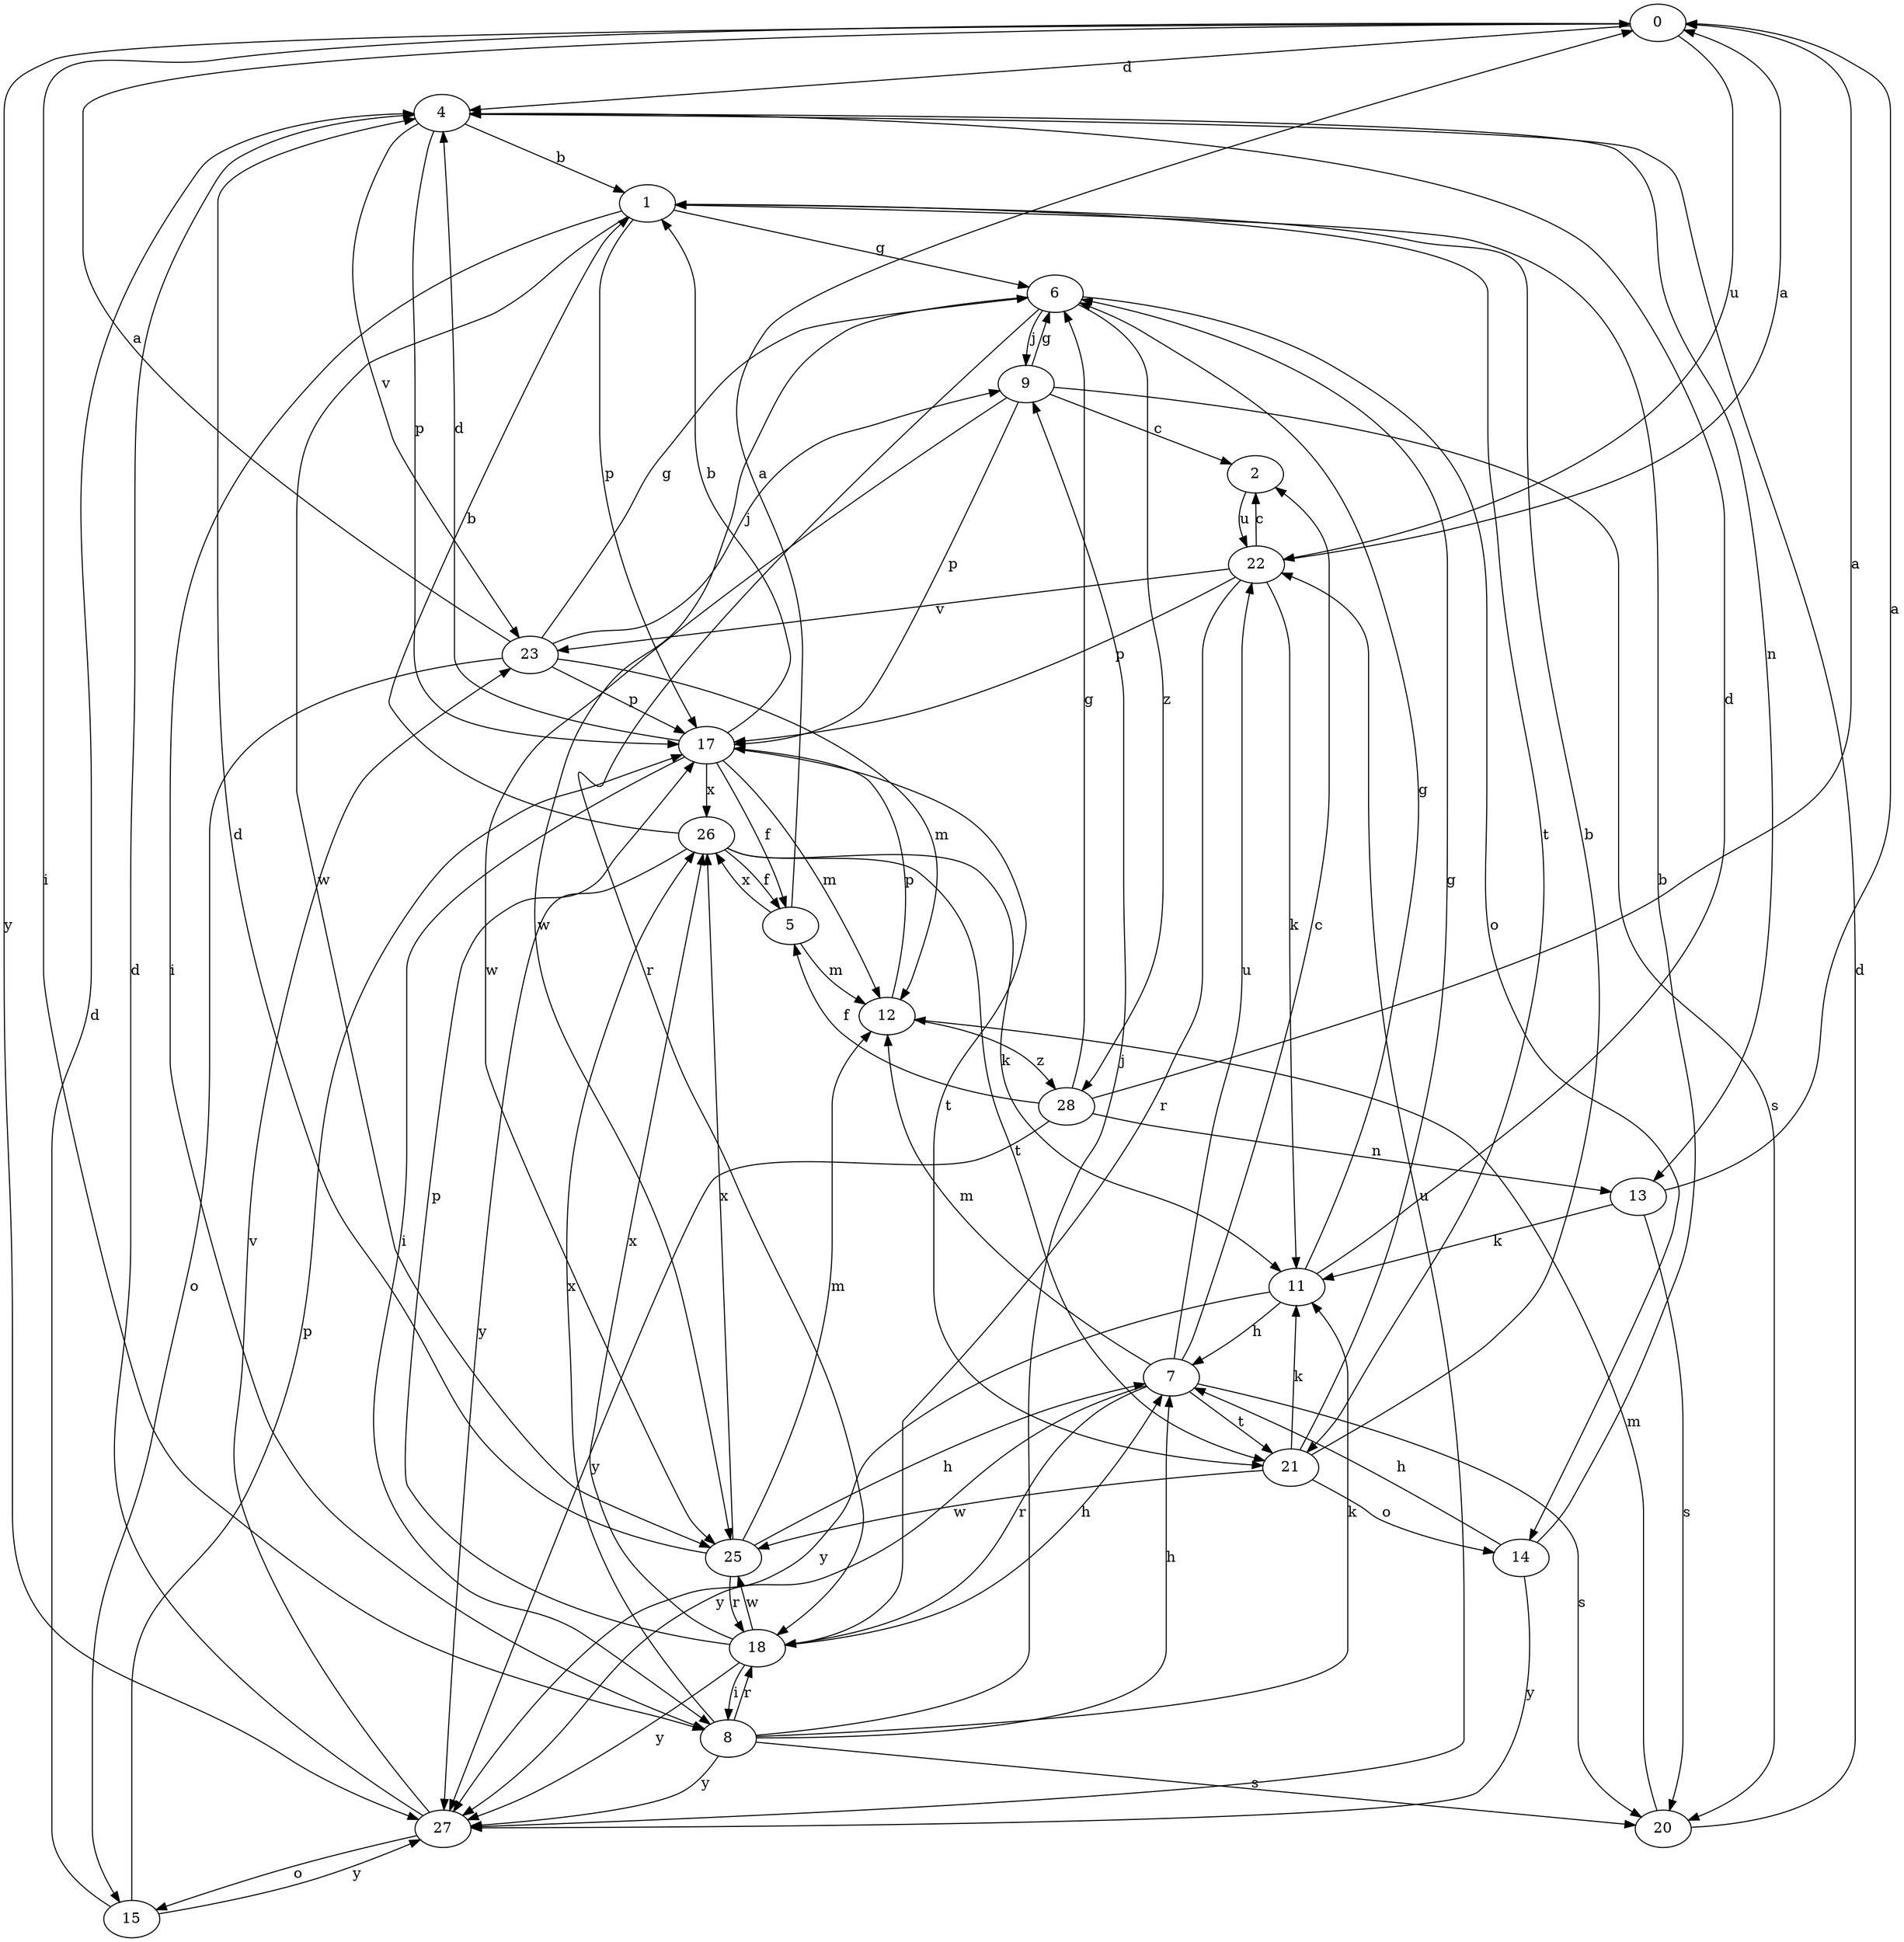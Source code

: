 strict digraph  {
0;
1;
2;
4;
5;
6;
7;
8;
9;
11;
12;
13;
14;
15;
17;
18;
20;
21;
22;
23;
25;
26;
27;
28;
0 -> 4  [label=d];
0 -> 8  [label=i];
0 -> 22  [label=u];
0 -> 27  [label=y];
1 -> 6  [label=g];
1 -> 8  [label=i];
1 -> 17  [label=p];
1 -> 21  [label=t];
1 -> 25  [label=w];
2 -> 22  [label=u];
4 -> 1  [label=b];
4 -> 13  [label=n];
4 -> 17  [label=p];
4 -> 23  [label=v];
5 -> 0  [label=a];
5 -> 12  [label=m];
5 -> 26  [label=x];
6 -> 9  [label=j];
6 -> 14  [label=o];
6 -> 18  [label=r];
6 -> 25  [label=w];
6 -> 28  [label=z];
7 -> 2  [label=c];
7 -> 12  [label=m];
7 -> 18  [label=r];
7 -> 20  [label=s];
7 -> 21  [label=t];
7 -> 22  [label=u];
7 -> 27  [label=y];
8 -> 7  [label=h];
8 -> 9  [label=j];
8 -> 11  [label=k];
8 -> 18  [label=r];
8 -> 20  [label=s];
8 -> 26  [label=x];
8 -> 27  [label=y];
9 -> 2  [label=c];
9 -> 6  [label=g];
9 -> 17  [label=p];
9 -> 20  [label=s];
9 -> 25  [label=w];
11 -> 4  [label=d];
11 -> 6  [label=g];
11 -> 7  [label=h];
11 -> 27  [label=y];
12 -> 17  [label=p];
12 -> 28  [label=z];
13 -> 0  [label=a];
13 -> 11  [label=k];
13 -> 20  [label=s];
14 -> 1  [label=b];
14 -> 7  [label=h];
14 -> 27  [label=y];
15 -> 4  [label=d];
15 -> 17  [label=p];
15 -> 27  [label=y];
17 -> 1  [label=b];
17 -> 4  [label=d];
17 -> 5  [label=f];
17 -> 8  [label=i];
17 -> 12  [label=m];
17 -> 21  [label=t];
17 -> 26  [label=x];
18 -> 7  [label=h];
18 -> 8  [label=i];
18 -> 17  [label=p];
18 -> 25  [label=w];
18 -> 26  [label=x];
18 -> 27  [label=y];
20 -> 4  [label=d];
20 -> 12  [label=m];
21 -> 1  [label=b];
21 -> 6  [label=g];
21 -> 11  [label=k];
21 -> 14  [label=o];
21 -> 25  [label=w];
22 -> 0  [label=a];
22 -> 2  [label=c];
22 -> 11  [label=k];
22 -> 17  [label=p];
22 -> 18  [label=r];
22 -> 23  [label=v];
23 -> 0  [label=a];
23 -> 6  [label=g];
23 -> 9  [label=j];
23 -> 12  [label=m];
23 -> 15  [label=o];
23 -> 17  [label=p];
25 -> 4  [label=d];
25 -> 7  [label=h];
25 -> 12  [label=m];
25 -> 18  [label=r];
25 -> 26  [label=x];
26 -> 1  [label=b];
26 -> 5  [label=f];
26 -> 11  [label=k];
26 -> 21  [label=t];
26 -> 27  [label=y];
27 -> 4  [label=d];
27 -> 15  [label=o];
27 -> 22  [label=u];
27 -> 23  [label=v];
28 -> 0  [label=a];
28 -> 5  [label=f];
28 -> 6  [label=g];
28 -> 13  [label=n];
28 -> 27  [label=y];
}
